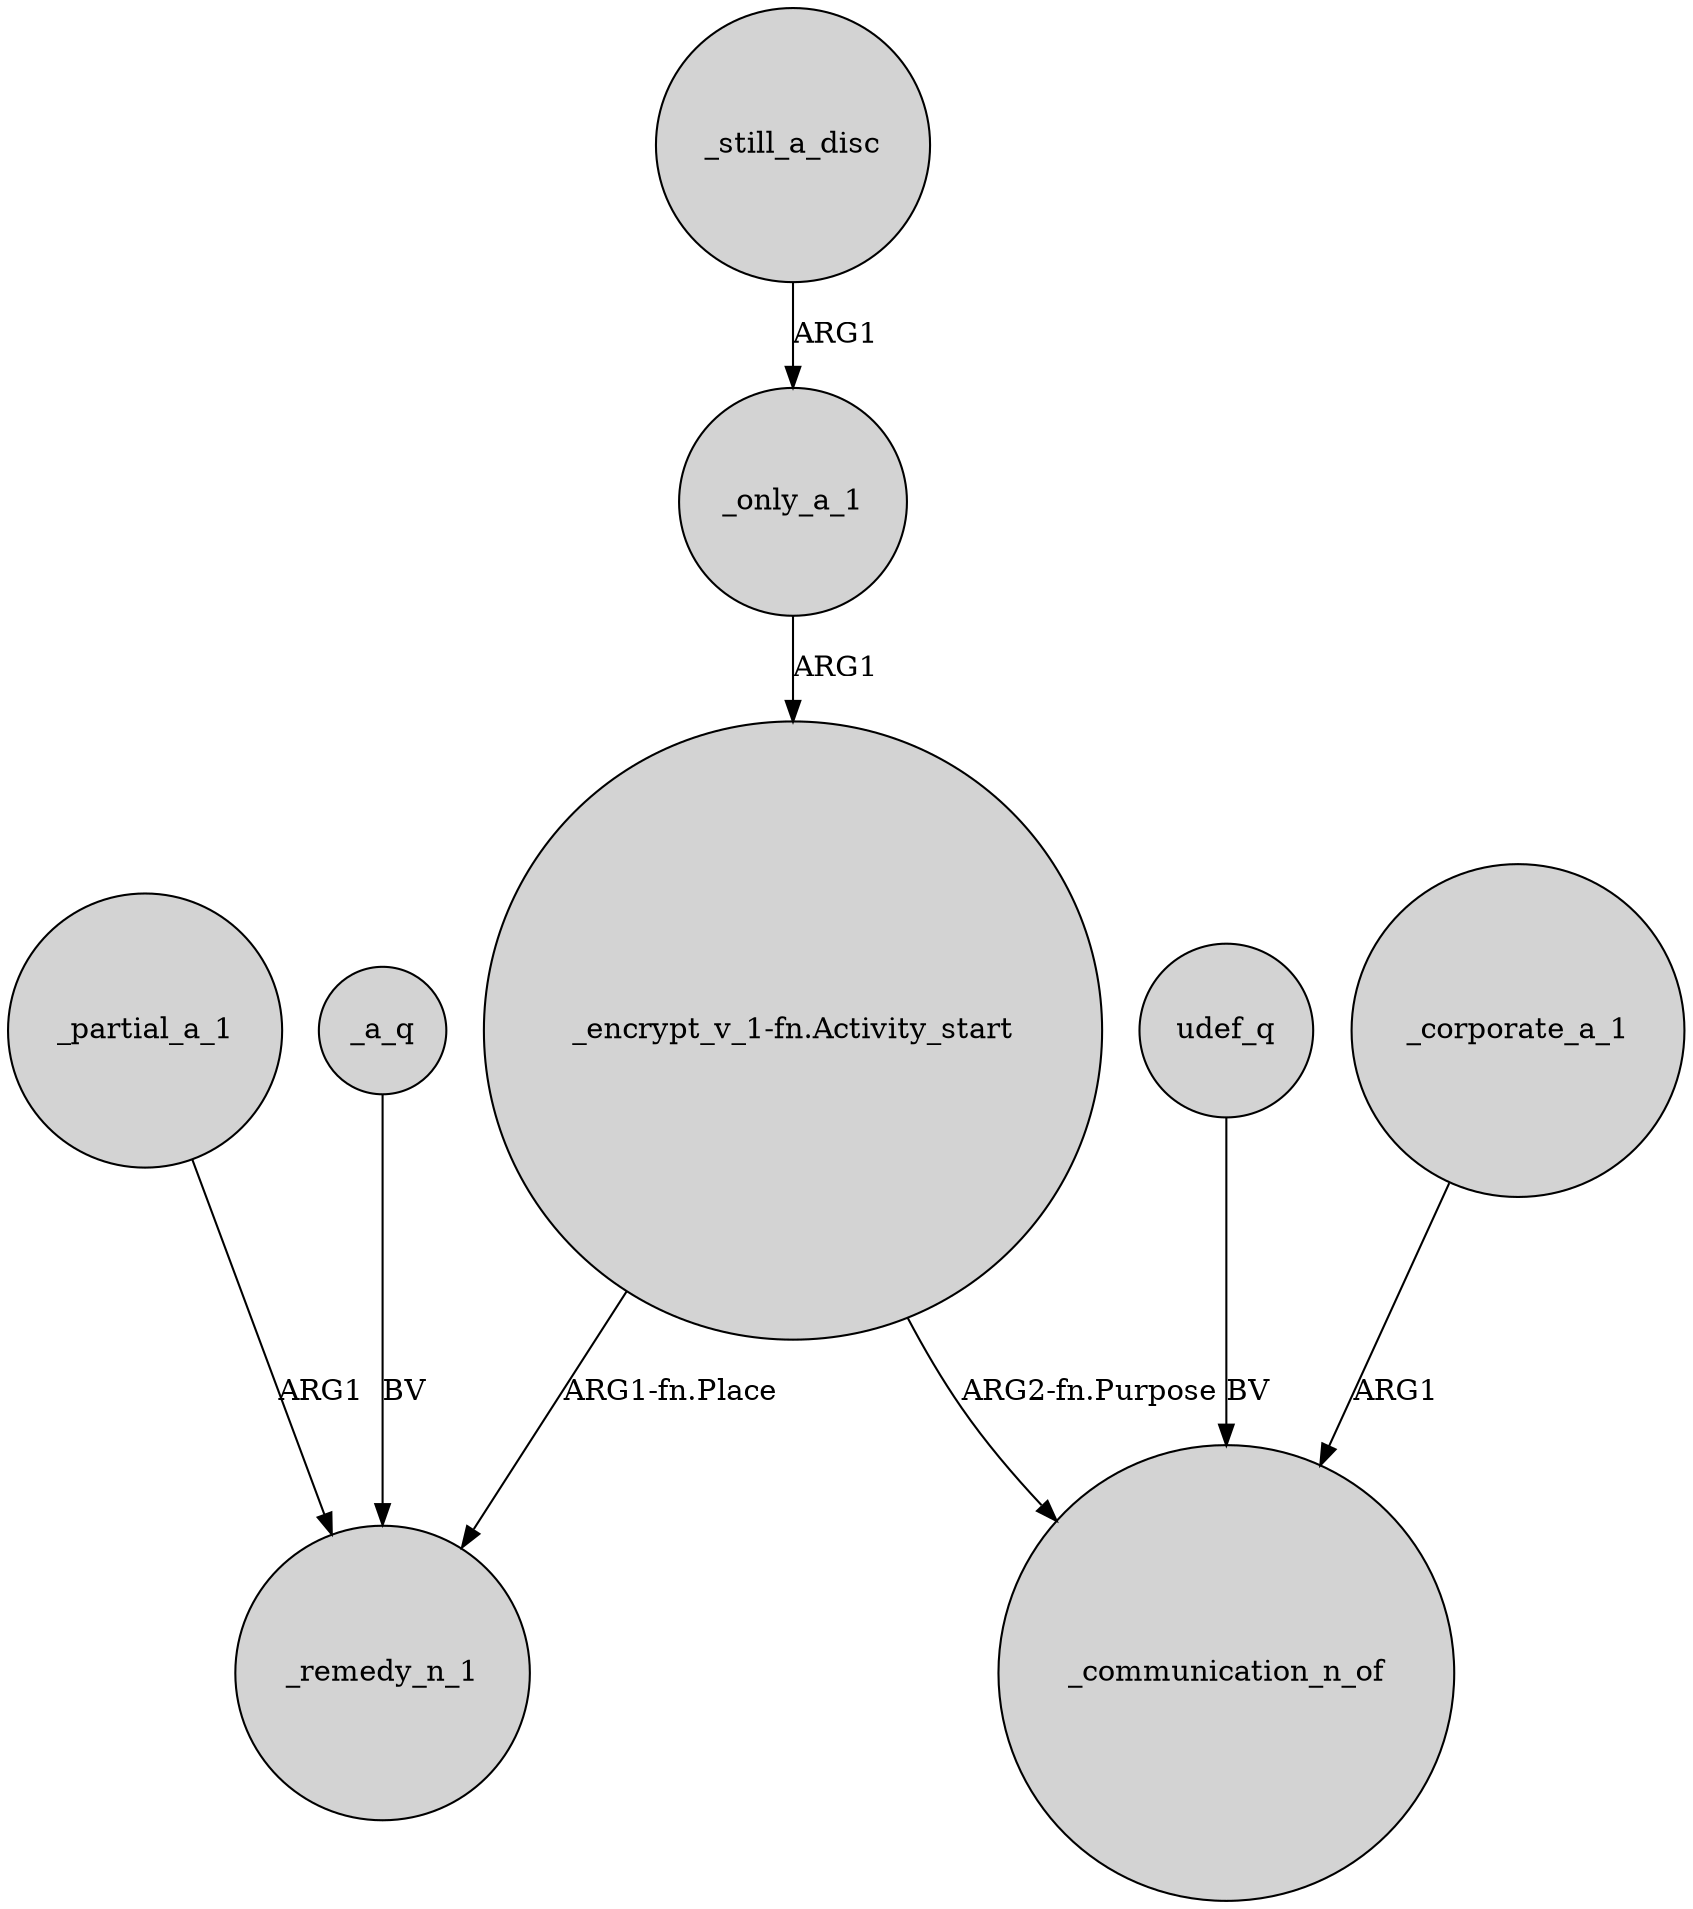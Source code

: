 digraph {
	node [shape=circle style=filled]
	udef_q -> _communication_n_of [label=BV]
	_partial_a_1 -> _remedy_n_1 [label=ARG1]
	"_encrypt_v_1-fn.Activity_start" -> _remedy_n_1 [label="ARG1-fn.Place"]
	_corporate_a_1 -> _communication_n_of [label=ARG1]
	_only_a_1 -> "_encrypt_v_1-fn.Activity_start" [label=ARG1]
	_a_q -> _remedy_n_1 [label=BV]
	"_encrypt_v_1-fn.Activity_start" -> _communication_n_of [label="ARG2-fn.Purpose"]
	_still_a_disc -> _only_a_1 [label=ARG1]
}
